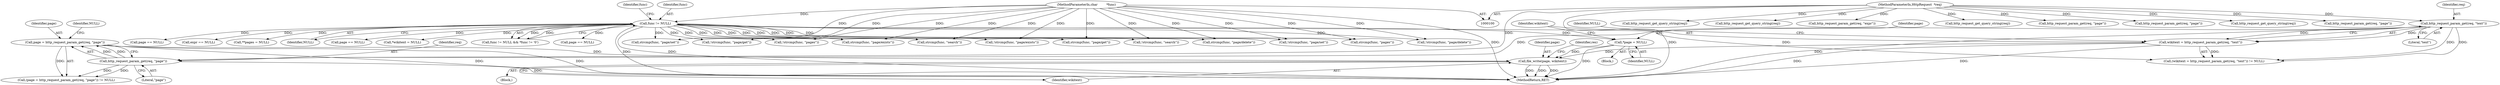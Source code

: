 digraph "0_didiwiki_5e5c796617e1712905dc5462b94bd5e6c08d15ea_0@API" {
"1000184" [label="(Call,file_write(page, wikitext))"];
"1000177" [label="(Call,page = http_request_param_get(req, \"page\"))"];
"1000179" [label="(Call,http_request_param_get(req, \"page\"))"];
"1000172" [label="(Call,http_request_param_get(req, \"text\"))"];
"1000101" [label="(MethodParameterIn,HttpRequest  *req)"];
"1000164" [label="(Call,*page = NULL)"];
"1000107" [label="(Call,func != NULL)"];
"1000103" [label="(MethodParameterIn,char         *func)"];
"1000170" [label="(Call,wikitext = http_request_param_get(req, \"text\"))"];
"1000175" [label="(Identifier,NULL)"];
"1000354" [label="(MethodReturn,RET)"];
"1000154" [label="(Call,!strcmp(func, \"page/set\"))"];
"1000101" [label="(MethodParameterIn,HttpRequest  *req)"];
"1000180" [label="(Identifier,req)"];
"1000294" [label="(Call,http_request_get_query_string(req))"];
"1000195" [label="(Call,!strcmp(func, \"page/delete\"))"];
"1000272" [label="(Call,strcmp(func, \"search\"))"];
"1000117" [label="(Call,strcmp(func, \"page/get\"))"];
"1000268" [label="(Call,strcmp(func, \"pages\"))"];
"1000183" [label="(Block,)"];
"1000103" [label="(MethodParameterIn,char         *func)"];
"1000108" [label="(Identifier,func)"];
"1000242" [label="(Call,page == NULL)"];
"1000173" [label="(Identifier,req)"];
"1000186" [label="(Identifier,wikitext)"];
"1000155" [label="(Call,strcmp(func, \"page/set\"))"];
"1000170" [label="(Call,wikitext = http_request_param_get(req, \"text\"))"];
"1000203" [label="(Call,http_request_param_get(req, \"page\"))"];
"1000267" [label="(Call,!strcmp(func, \"pages\"))"];
"1000176" [label="(Call,(page = http_request_param_get(req, \"page\")) != NULL)"];
"1000177" [label="(Call,page = http_request_param_get(req, \"page\"))"];
"1000164" [label="(Call,*page = NULL)"];
"1000124" [label="(Call,http_request_param_get(req, \"page\"))"];
"1000160" [label="(Call,*wikitext = NULL)"];
"1000174" [label="(Literal,\"text\")"];
"1000169" [label="(Call,(wikitext = http_request_param_get(req, \"text\")) != NULL)"];
"1000106" [label="(Call,func != NULL && *func != '\0')"];
"1000185" [label="(Identifier,page)"];
"1000165" [label="(Identifier,page)"];
"1000112" [label="(Identifier,func)"];
"1000133" [label="(Call,http_request_get_query_string(req))"];
"1000107" [label="(Call,func != NULL)"];
"1000230" [label="(Call,!strcmp(func, \"page/exists\"))"];
"1000184" [label="(Call,file_write(page, wikitext))"];
"1000128" [label="(Call,page == NULL)"];
"1000271" [label="(Call,!strcmp(func, \"search\"))"];
"1000207" [label="(Call,page == NULL)"];
"1000238" [label="(Call,http_request_param_get(req, \"page\"))"];
"1000196" [label="(Call,strcmp(func, \"page/delete\"))"];
"1000178" [label="(Identifier,page)"];
"1000158" [label="(Block,)"];
"1000116" [label="(Call,!strcmp(func, \"page/get\"))"];
"1000231" [label="(Call,strcmp(func, \"page/exists\"))"];
"1000212" [label="(Call,http_request_get_query_string(req))"];
"1000247" [label="(Call,http_request_get_query_string(req))"];
"1000285" [label="(Call,http_request_param_get(req, \"expr\"))"];
"1000289" [label="(Call,expr == NULL)"];
"1000171" [label="(Identifier,wikitext)"];
"1000188" [label="(Identifier,res)"];
"1000277" [label="(Call,**pages = NULL)"];
"1000166" [label="(Identifier,NULL)"];
"1000181" [label="(Literal,\"page\")"];
"1000109" [label="(Identifier,NULL)"];
"1000182" [label="(Identifier,NULL)"];
"1000179" [label="(Call,http_request_param_get(req, \"page\"))"];
"1000172" [label="(Call,http_request_param_get(req, \"text\"))"];
"1000184" -> "1000183"  [label="AST: "];
"1000184" -> "1000186"  [label="CFG: "];
"1000185" -> "1000184"  [label="AST: "];
"1000186" -> "1000184"  [label="AST: "];
"1000188" -> "1000184"  [label="CFG: "];
"1000184" -> "1000354"  [label="DDG: "];
"1000184" -> "1000354"  [label="DDG: "];
"1000184" -> "1000354"  [label="DDG: "];
"1000177" -> "1000184"  [label="DDG: "];
"1000164" -> "1000184"  [label="DDG: "];
"1000170" -> "1000184"  [label="DDG: "];
"1000177" -> "1000176"  [label="AST: "];
"1000177" -> "1000179"  [label="CFG: "];
"1000178" -> "1000177"  [label="AST: "];
"1000179" -> "1000177"  [label="AST: "];
"1000182" -> "1000177"  [label="CFG: "];
"1000177" -> "1000354"  [label="DDG: "];
"1000177" -> "1000354"  [label="DDG: "];
"1000177" -> "1000176"  [label="DDG: "];
"1000179" -> "1000177"  [label="DDG: "];
"1000179" -> "1000177"  [label="DDG: "];
"1000179" -> "1000181"  [label="CFG: "];
"1000180" -> "1000179"  [label="AST: "];
"1000181" -> "1000179"  [label="AST: "];
"1000179" -> "1000354"  [label="DDG: "];
"1000179" -> "1000176"  [label="DDG: "];
"1000179" -> "1000176"  [label="DDG: "];
"1000172" -> "1000179"  [label="DDG: "];
"1000101" -> "1000179"  [label="DDG: "];
"1000172" -> "1000170"  [label="AST: "];
"1000172" -> "1000174"  [label="CFG: "];
"1000173" -> "1000172"  [label="AST: "];
"1000174" -> "1000172"  [label="AST: "];
"1000170" -> "1000172"  [label="CFG: "];
"1000172" -> "1000354"  [label="DDG: "];
"1000172" -> "1000169"  [label="DDG: "];
"1000172" -> "1000169"  [label="DDG: "];
"1000172" -> "1000170"  [label="DDG: "];
"1000172" -> "1000170"  [label="DDG: "];
"1000101" -> "1000172"  [label="DDG: "];
"1000101" -> "1000100"  [label="AST: "];
"1000101" -> "1000354"  [label="DDG: "];
"1000101" -> "1000124"  [label="DDG: "];
"1000101" -> "1000133"  [label="DDG: "];
"1000101" -> "1000203"  [label="DDG: "];
"1000101" -> "1000212"  [label="DDG: "];
"1000101" -> "1000238"  [label="DDG: "];
"1000101" -> "1000247"  [label="DDG: "];
"1000101" -> "1000285"  [label="DDG: "];
"1000101" -> "1000294"  [label="DDG: "];
"1000164" -> "1000158"  [label="AST: "];
"1000164" -> "1000166"  [label="CFG: "];
"1000165" -> "1000164"  [label="AST: "];
"1000166" -> "1000164"  [label="AST: "];
"1000171" -> "1000164"  [label="CFG: "];
"1000164" -> "1000354"  [label="DDG: "];
"1000107" -> "1000164"  [label="DDG: "];
"1000107" -> "1000106"  [label="AST: "];
"1000107" -> "1000109"  [label="CFG: "];
"1000108" -> "1000107"  [label="AST: "];
"1000109" -> "1000107"  [label="AST: "];
"1000112" -> "1000107"  [label="CFG: "];
"1000106" -> "1000107"  [label="CFG: "];
"1000107" -> "1000354"  [label="DDG: "];
"1000107" -> "1000354"  [label="DDG: "];
"1000107" -> "1000106"  [label="DDG: "];
"1000107" -> "1000106"  [label="DDG: "];
"1000103" -> "1000107"  [label="DDG: "];
"1000107" -> "1000116"  [label="DDG: "];
"1000107" -> "1000117"  [label="DDG: "];
"1000107" -> "1000128"  [label="DDG: "];
"1000107" -> "1000154"  [label="DDG: "];
"1000107" -> "1000155"  [label="DDG: "];
"1000107" -> "1000160"  [label="DDG: "];
"1000107" -> "1000169"  [label="DDG: "];
"1000107" -> "1000195"  [label="DDG: "];
"1000107" -> "1000196"  [label="DDG: "];
"1000107" -> "1000207"  [label="DDG: "];
"1000107" -> "1000230"  [label="DDG: "];
"1000107" -> "1000231"  [label="DDG: "];
"1000107" -> "1000242"  [label="DDG: "];
"1000107" -> "1000267"  [label="DDG: "];
"1000107" -> "1000268"  [label="DDG: "];
"1000107" -> "1000271"  [label="DDG: "];
"1000107" -> "1000272"  [label="DDG: "];
"1000107" -> "1000277"  [label="DDG: "];
"1000107" -> "1000289"  [label="DDG: "];
"1000103" -> "1000100"  [label="AST: "];
"1000103" -> "1000354"  [label="DDG: "];
"1000103" -> "1000116"  [label="DDG: "];
"1000103" -> "1000117"  [label="DDG: "];
"1000103" -> "1000154"  [label="DDG: "];
"1000103" -> "1000155"  [label="DDG: "];
"1000103" -> "1000195"  [label="DDG: "];
"1000103" -> "1000196"  [label="DDG: "];
"1000103" -> "1000230"  [label="DDG: "];
"1000103" -> "1000231"  [label="DDG: "];
"1000103" -> "1000267"  [label="DDG: "];
"1000103" -> "1000268"  [label="DDG: "];
"1000103" -> "1000271"  [label="DDG: "];
"1000103" -> "1000272"  [label="DDG: "];
"1000170" -> "1000169"  [label="AST: "];
"1000171" -> "1000170"  [label="AST: "];
"1000175" -> "1000170"  [label="CFG: "];
"1000170" -> "1000354"  [label="DDG: "];
"1000170" -> "1000354"  [label="DDG: "];
"1000170" -> "1000169"  [label="DDG: "];
}
